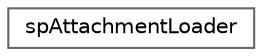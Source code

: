 digraph "类继承关系图"
{
 // LATEX_PDF_SIZE
  bgcolor="transparent";
  edge [fontname=Helvetica,fontsize=10,labelfontname=Helvetica,labelfontsize=10];
  node [fontname=Helvetica,fontsize=10,shape=box,height=0.2,width=0.4];
  rankdir="LR";
  Node0 [id="Node000000",label="spAttachmentLoader",height=0.2,width=0.4,color="grey40", fillcolor="white", style="filled",URL="$structsp_attachment_loader.html",tooltip=" "];
}
